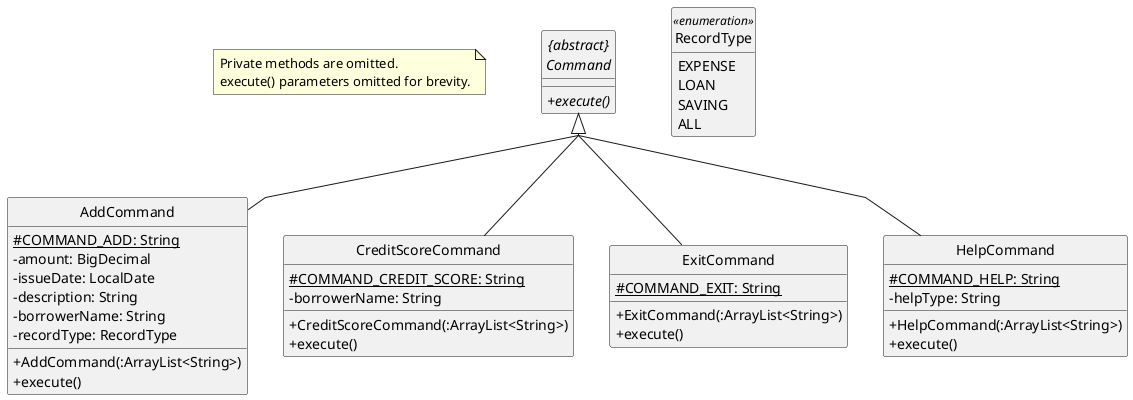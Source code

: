 @startuml
skinparam classAttributeIconSize 0
hide circle

note "Private methods are omitted.\nexecute() parameters omitted for brevity." as N1

abstract class "{abstract}\nCommand" as Command {
    {abstract} +execute()
}

enum RecordType <<enumeration>> {
    EXPENSE
    LOAN
    SAVING
    ALL
}

class AddCommand {
    {static} #COMMAND_ADD: String
    -amount: BigDecimal
    -issueDate: LocalDate
    -description: String
    -borrowerName: String
    -recordType: RecordType
    +AddCommand(:ArrayList<String>)
    +execute()
}

class CreditScoreCommand {
    {static} #COMMAND_CREDIT_SCORE: String
    -borrowerName: String
    +CreditScoreCommand(:ArrayList<String>)
    +execute()
}

class ExitCommand {
    {static} #COMMAND_EXIT: String
    +ExitCommand(:ArrayList<String>)
    +execute()
}

class HelpCommand {
    {static} #COMMAND_HELP: String
    -helpType: String
    +HelpCommand(:ArrayList<String>)
    +execute()
}

skinparam linetype polyline
skinparam groupInheritance 3

Command <|-- AddCommand
Command <|-- CreditScoreCommand
Command <|-- ExitCommand
Command <|-- HelpCommand

hide RecordType empty members

@enduml